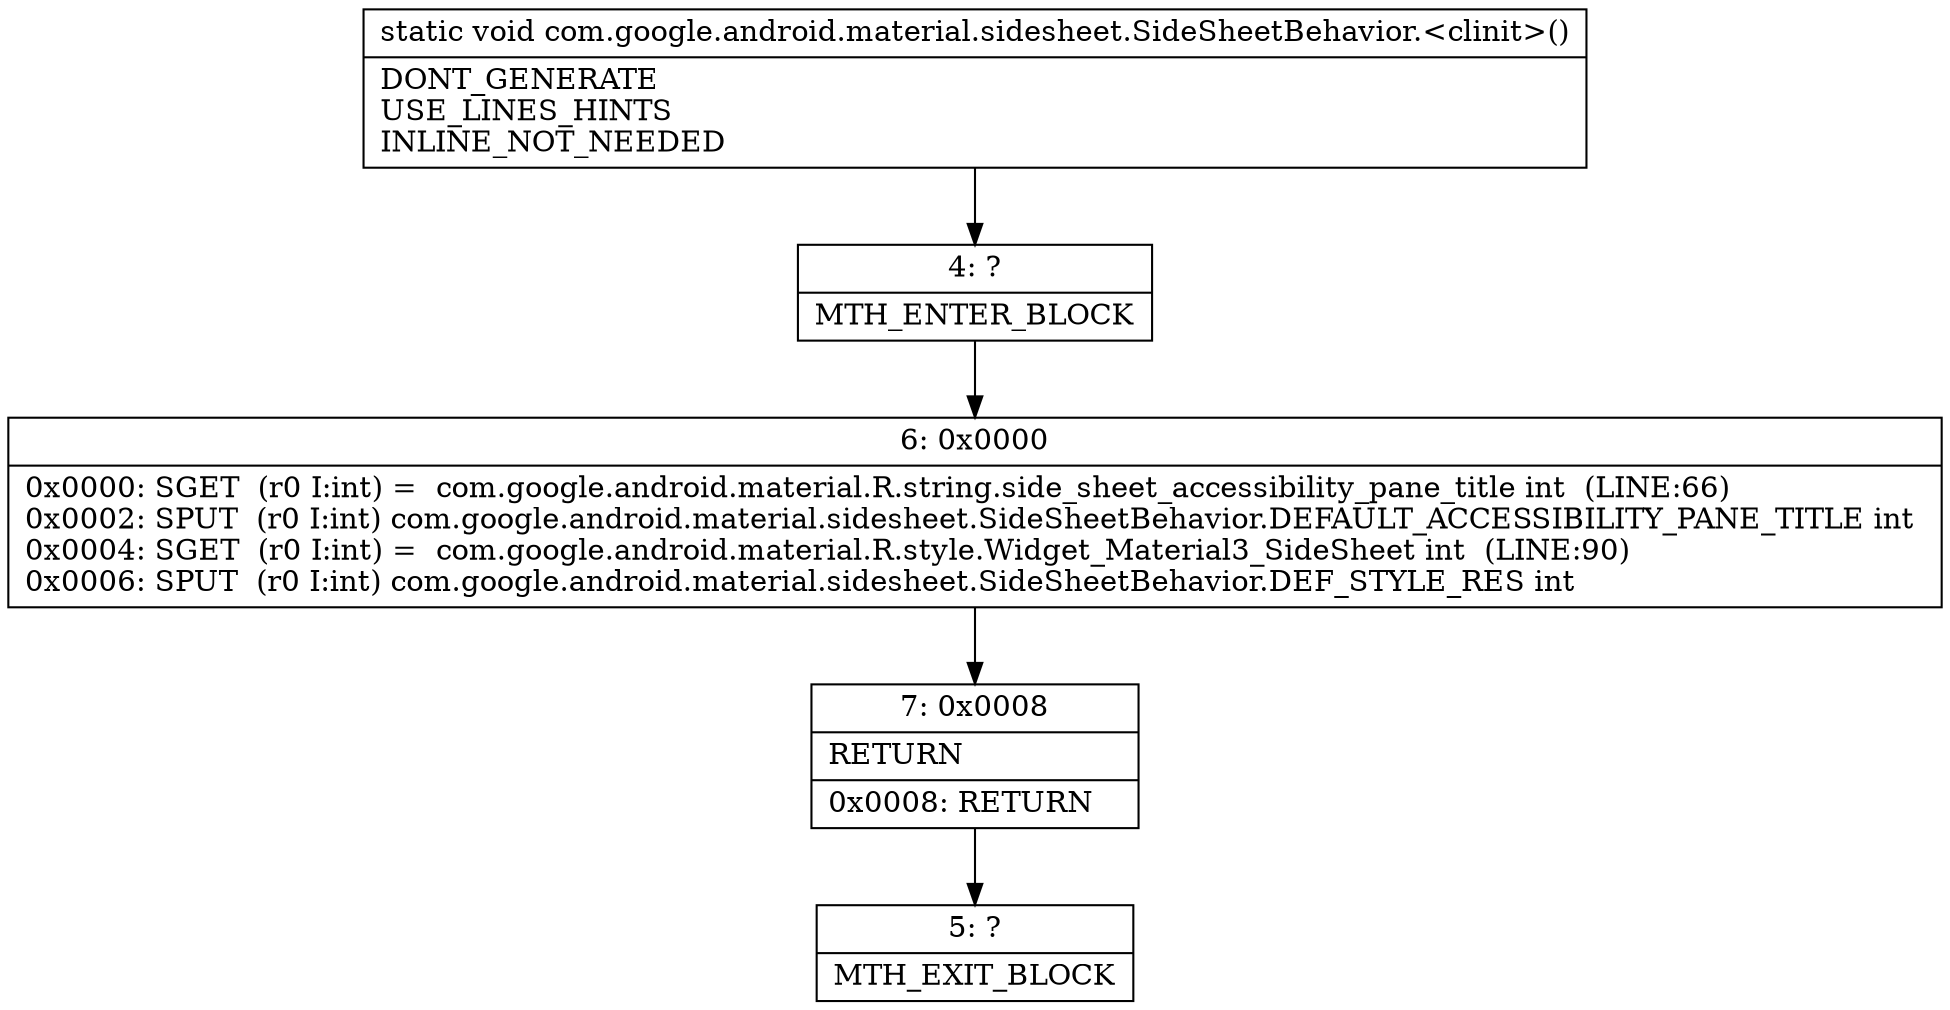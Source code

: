 digraph "CFG forcom.google.android.material.sidesheet.SideSheetBehavior.\<clinit\>()V" {
Node_4 [shape=record,label="{4\:\ ?|MTH_ENTER_BLOCK\l}"];
Node_6 [shape=record,label="{6\:\ 0x0000|0x0000: SGET  (r0 I:int) =  com.google.android.material.R.string.side_sheet_accessibility_pane_title int  (LINE:66)\l0x0002: SPUT  (r0 I:int) com.google.android.material.sidesheet.SideSheetBehavior.DEFAULT_ACCESSIBILITY_PANE_TITLE int \l0x0004: SGET  (r0 I:int) =  com.google.android.material.R.style.Widget_Material3_SideSheet int  (LINE:90)\l0x0006: SPUT  (r0 I:int) com.google.android.material.sidesheet.SideSheetBehavior.DEF_STYLE_RES int \l}"];
Node_7 [shape=record,label="{7\:\ 0x0008|RETURN\l|0x0008: RETURN   \l}"];
Node_5 [shape=record,label="{5\:\ ?|MTH_EXIT_BLOCK\l}"];
MethodNode[shape=record,label="{static void com.google.android.material.sidesheet.SideSheetBehavior.\<clinit\>()  | DONT_GENERATE\lUSE_LINES_HINTS\lINLINE_NOT_NEEDED\l}"];
MethodNode -> Node_4;Node_4 -> Node_6;
Node_6 -> Node_7;
Node_7 -> Node_5;
}

